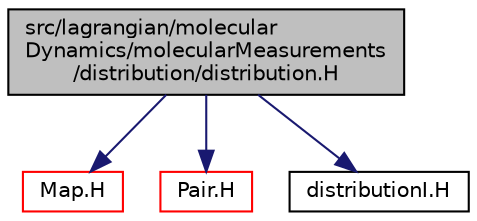 digraph "src/lagrangian/molecularDynamics/molecularMeasurements/distribution/distribution.H"
{
  bgcolor="transparent";
  edge [fontname="Helvetica",fontsize="10",labelfontname="Helvetica",labelfontsize="10"];
  node [fontname="Helvetica",fontsize="10",shape=record];
  Node1 [label="src/lagrangian/molecular\lDynamics/molecularMeasurements\l/distribution/distribution.H",height=0.2,width=0.4,color="black", fillcolor="grey75", style="filled", fontcolor="black"];
  Node1 -> Node2 [color="midnightblue",fontsize="10",style="solid",fontname="Helvetica"];
  Node2 [label="Map.H",height=0.2,width=0.4,color="red",URL="$a07742.html"];
  Node1 -> Node3 [color="midnightblue",fontsize="10",style="solid",fontname="Helvetica"];
  Node3 [label="Pair.H",height=0.2,width=0.4,color="red",URL="$a09078.html"];
  Node1 -> Node4 [color="midnightblue",fontsize="10",style="solid",fontname="Helvetica"];
  Node4 [label="distributionI.H",height=0.2,width=0.4,color="black",URL="$a07039.html"];
}
